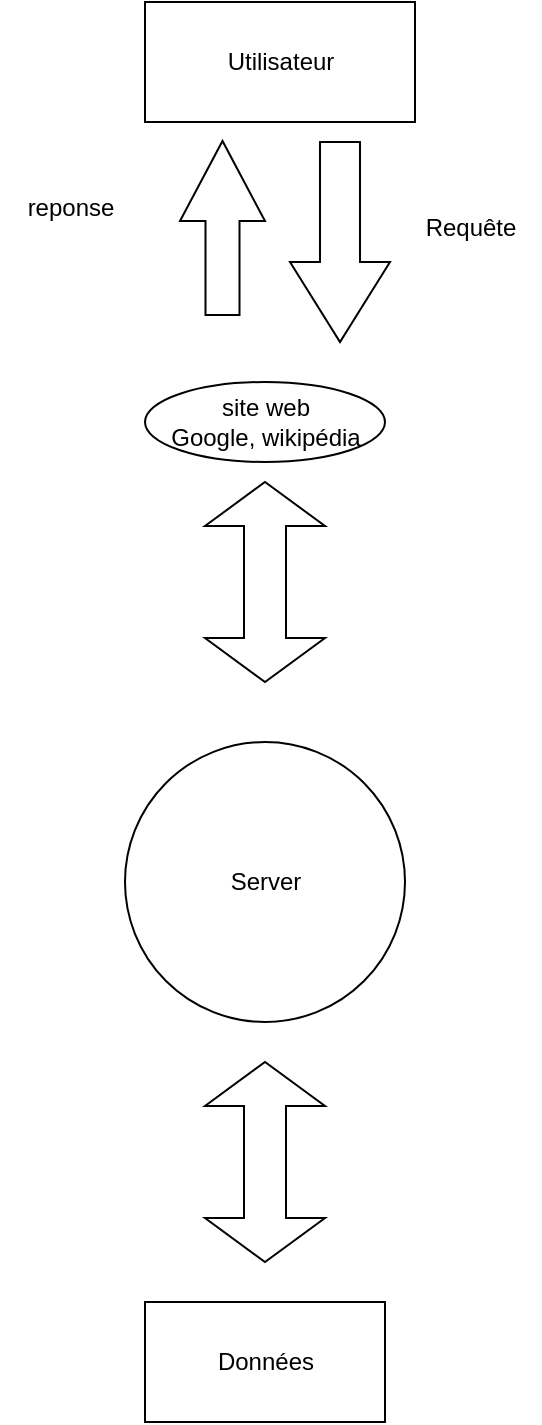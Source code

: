 <mxfile version="23.1.1" type="github">
  <diagram name="Page-1" id="6uiQd7s_8sLxV9U2Lh7x">
    <mxGraphModel dx="1050" dy="574" grid="1" gridSize="10" guides="1" tooltips="1" connect="1" arrows="1" fold="1" page="1" pageScale="1" pageWidth="827" pageHeight="1169" math="0" shadow="0">
      <root>
        <mxCell id="0" />
        <mxCell id="1" parent="0" />
        <mxCell id="Jk3jtlVUL2LVK_aQSkfO-1" value="Server" style="ellipse;whiteSpace=wrap;html=1;aspect=fixed;" vertex="1" parent="1">
          <mxGeometry x="357.5" y="430" width="140" height="140" as="geometry" />
        </mxCell>
        <mxCell id="Jk3jtlVUL2LVK_aQSkfO-2" value="Utilisateur" style="rounded=0;whiteSpace=wrap;html=1;" vertex="1" parent="1">
          <mxGeometry x="367.5" y="60" width="135" height="60" as="geometry" />
        </mxCell>
        <mxCell id="Jk3jtlVUL2LVK_aQSkfO-6" value="site web&lt;br&gt;Google, wikipédia" style="ellipse;whiteSpace=wrap;html=1;" vertex="1" parent="1">
          <mxGeometry x="367.5" y="250" width="120" height="40" as="geometry" />
        </mxCell>
        <mxCell id="Jk3jtlVUL2LVK_aQSkfO-10" value="" style="html=1;shadow=0;dashed=0;align=center;verticalAlign=middle;shape=mxgraph.arrows2.twoWayArrow;dy=0.65;dx=22;rotation=90;" vertex="1" parent="1">
          <mxGeometry x="377.5" y="320" width="100" height="60" as="geometry" />
        </mxCell>
        <mxCell id="Jk3jtlVUL2LVK_aQSkfO-11" value="" style="html=1;shadow=0;dashed=0;align=center;verticalAlign=middle;shape=mxgraph.arrows2.arrow;dy=0.6;dx=40;direction=south;notch=0;" vertex="1" parent="1">
          <mxGeometry x="440" y="130" width="50" height="100" as="geometry" />
        </mxCell>
        <mxCell id="Jk3jtlVUL2LVK_aQSkfO-12" value="Requête" style="text;html=1;align=center;verticalAlign=middle;resizable=0;points=[];autosize=1;strokeColor=none;fillColor=none;" vertex="1" parent="1">
          <mxGeometry x="495" y="158" width="70" height="30" as="geometry" />
        </mxCell>
        <mxCell id="Jk3jtlVUL2LVK_aQSkfO-13" value="" style="html=1;shadow=0;dashed=0;align=center;verticalAlign=middle;shape=mxgraph.arrows2.arrow;dy=0.6;dx=40;direction=north;notch=0;" vertex="1" parent="1">
          <mxGeometry x="385" y="129.5" width="42.5" height="87" as="geometry" />
        </mxCell>
        <mxCell id="Jk3jtlVUL2LVK_aQSkfO-14" value="reponse" style="text;html=1;align=center;verticalAlign=middle;resizable=0;points=[];autosize=1;strokeColor=none;fillColor=none;" vertex="1" parent="1">
          <mxGeometry x="295" y="148" width="70" height="30" as="geometry" />
        </mxCell>
        <mxCell id="Jk3jtlVUL2LVK_aQSkfO-17" value="" style="html=1;shadow=0;dashed=0;align=center;verticalAlign=middle;shape=mxgraph.arrows2.twoWayArrow;dy=0.65;dx=22;rotation=90;" vertex="1" parent="1">
          <mxGeometry x="377.5" y="610" width="100" height="60" as="geometry" />
        </mxCell>
        <mxCell id="Jk3jtlVUL2LVK_aQSkfO-20" value="" style="rounded=0;whiteSpace=wrap;html=1;" vertex="1" parent="1">
          <mxGeometry x="367.5" y="710" width="120" height="60" as="geometry" />
        </mxCell>
        <mxCell id="Jk3jtlVUL2LVK_aQSkfO-21" value="Données&lt;br&gt;" style="text;html=1;strokeColor=none;fillColor=none;align=center;verticalAlign=middle;whiteSpace=wrap;rounded=0;" vertex="1" parent="1">
          <mxGeometry x="397.5" y="725" width="60" height="30" as="geometry" />
        </mxCell>
      </root>
    </mxGraphModel>
  </diagram>
</mxfile>
